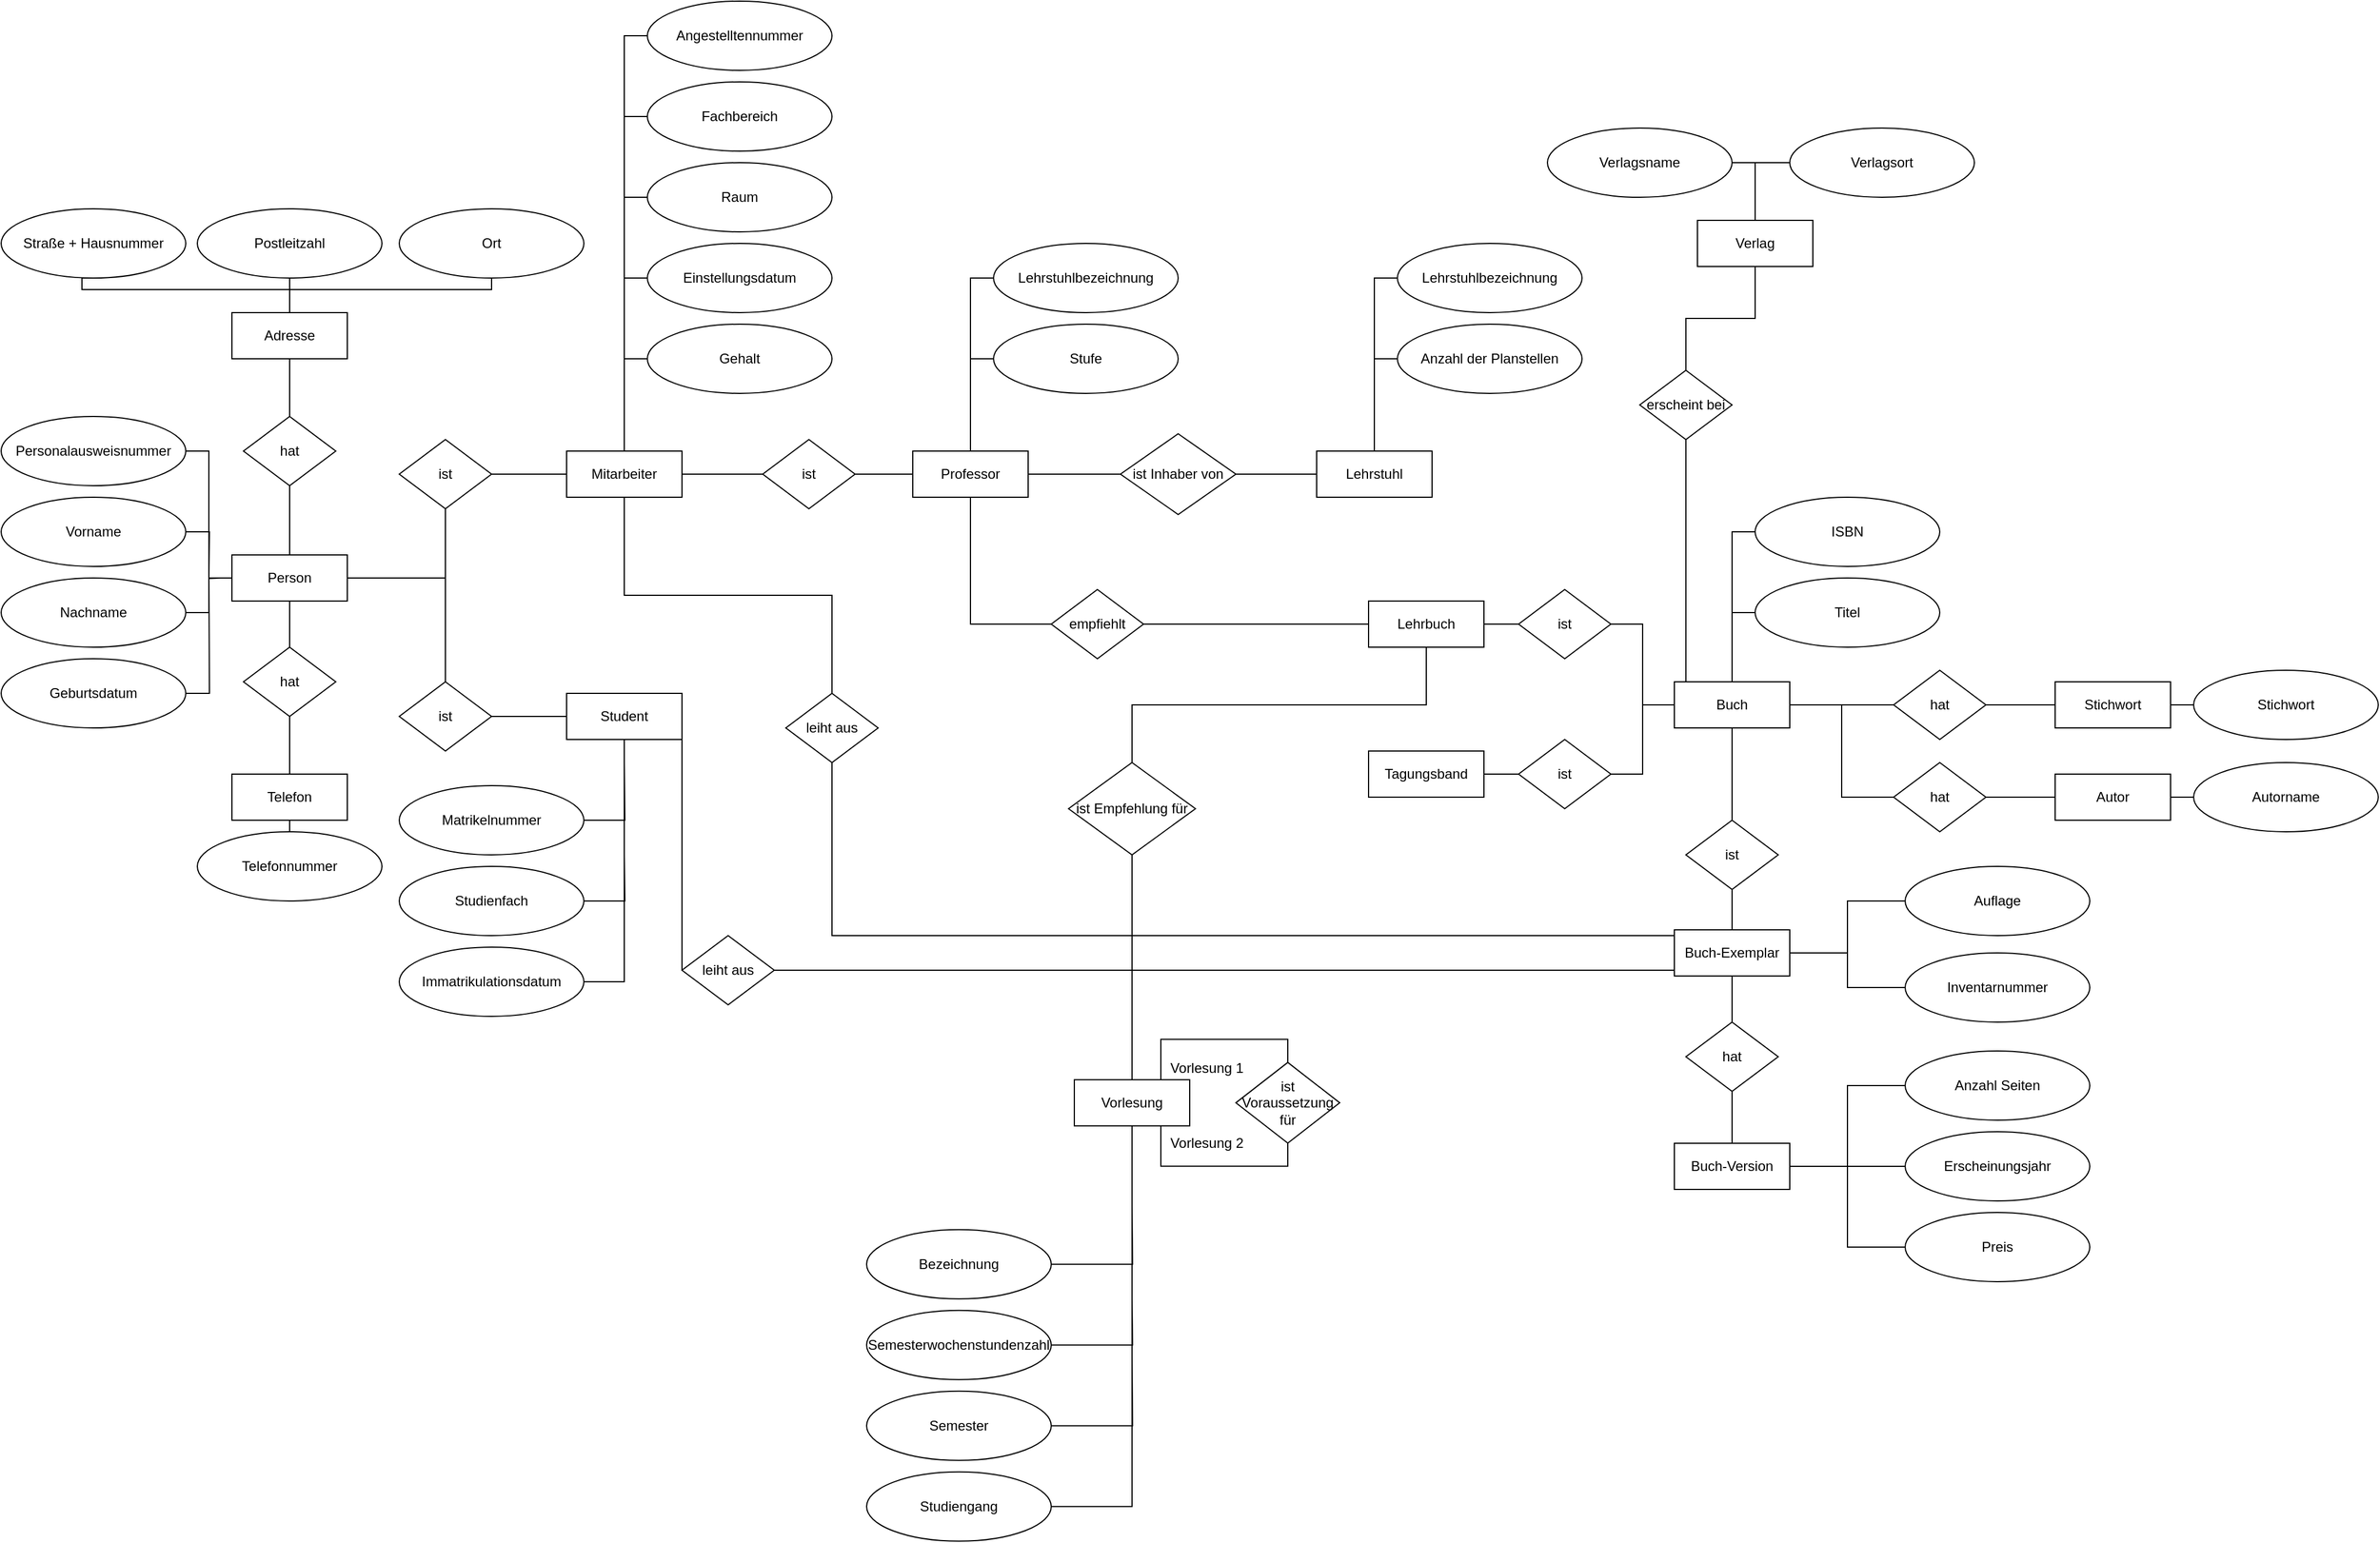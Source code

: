 <mxfile version="21.0.2" type="github">
  <diagram id="R2lEEEUBdFMjLlhIrx00" name="Page-1">
    <mxGraphModel dx="1615" dy="1928" grid="1" gridSize="10" guides="1" tooltips="1" connect="1" arrows="1" fold="1" page="1" pageScale="1" pageWidth="850" pageHeight="1100" math="0" shadow="0" extFonts="Permanent Marker^https://fonts.googleapis.com/css?family=Permanent+Marker">
      <root>
        <mxCell id="0" />
        <mxCell id="1" parent="0" />
        <mxCell id="TxW6Z05cxE0RpUP17R9r-19" style="edgeStyle=orthogonalEdgeStyle;rounded=0;orthogonalLoop=1;jettySize=auto;html=1;entryX=0.5;entryY=1;entryDx=0;entryDy=0;startArrow=none;startFill=0;endArrow=none;endFill=0;" edge="1" parent="1" source="AEL3wiGqTeLXxNAOrP59-1" target="TxW6Z05cxE0RpUP17R9r-16">
          <mxGeometry relative="1" as="geometry" />
        </mxCell>
        <mxCell id="TxW6Z05cxE0RpUP17R9r-22" style="edgeStyle=orthogonalEdgeStyle;rounded=0;orthogonalLoop=1;jettySize=auto;html=1;entryX=0.5;entryY=0;entryDx=0;entryDy=0;endArrow=none;endFill=0;" edge="1" parent="1" source="AEL3wiGqTeLXxNAOrP59-1" target="TxW6Z05cxE0RpUP17R9r-17">
          <mxGeometry relative="1" as="geometry" />
        </mxCell>
        <mxCell id="TxW6Z05cxE0RpUP17R9r-44" style="edgeStyle=orthogonalEdgeStyle;rounded=0;orthogonalLoop=1;jettySize=auto;html=1;exitX=1;exitY=0.5;exitDx=0;exitDy=0;entryX=0.5;entryY=1;entryDx=0;entryDy=0;endArrow=none;endFill=0;" edge="1" parent="1" source="AEL3wiGqTeLXxNAOrP59-1" target="TxW6Z05cxE0RpUP17R9r-43">
          <mxGeometry relative="1" as="geometry" />
        </mxCell>
        <mxCell id="TxW6Z05cxE0RpUP17R9r-47" style="edgeStyle=orthogonalEdgeStyle;rounded=0;orthogonalLoop=1;jettySize=auto;html=1;exitX=1;exitY=0.5;exitDx=0;exitDy=0;endArrow=none;endFill=0;" edge="1" parent="1" source="AEL3wiGqTeLXxNAOrP59-1" target="TxW6Z05cxE0RpUP17R9r-46">
          <mxGeometry relative="1" as="geometry" />
        </mxCell>
        <mxCell id="AEL3wiGqTeLXxNAOrP59-1" value="Person" style="whiteSpace=wrap;html=1;align=center;" parent="1" vertex="1">
          <mxGeometry x="200" y="120" width="100" height="40" as="geometry" />
        </mxCell>
        <mxCell id="TxW6Z05cxE0RpUP17R9r-29" style="edgeStyle=orthogonalEdgeStyle;rounded=0;orthogonalLoop=1;jettySize=auto;html=1;exitX=0.5;exitY=0;exitDx=0;exitDy=0;entryX=0.5;entryY=1;entryDx=0;entryDy=0;endArrow=none;endFill=0;" edge="1" parent="1" source="TxW6Z05cxE0RpUP17R9r-1" target="TxW6Z05cxE0RpUP17R9r-9">
          <mxGeometry relative="1" as="geometry" />
        </mxCell>
        <mxCell id="TxW6Z05cxE0RpUP17R9r-1" value="&lt;div&gt;Adresse&lt;/div&gt;" style="whiteSpace=wrap;html=1;align=center;" vertex="1" parent="1">
          <mxGeometry x="200" y="-90" width="100" height="40" as="geometry" />
        </mxCell>
        <mxCell id="TxW6Z05cxE0RpUP17R9r-28" style="edgeStyle=orthogonalEdgeStyle;rounded=0;orthogonalLoop=1;jettySize=auto;html=1;exitX=0.5;exitY=1;exitDx=0;exitDy=0;entryX=0.5;entryY=0;entryDx=0;entryDy=0;endArrow=none;endFill=0;" edge="1" parent="1" source="TxW6Z05cxE0RpUP17R9r-2" target="TxW6Z05cxE0RpUP17R9r-12">
          <mxGeometry relative="1" as="geometry" />
        </mxCell>
        <mxCell id="TxW6Z05cxE0RpUP17R9r-2" value="Telefon" style="whiteSpace=wrap;html=1;align=center;" vertex="1" parent="1">
          <mxGeometry x="200" y="310" width="100" height="40" as="geometry" />
        </mxCell>
        <mxCell id="TxW6Z05cxE0RpUP17R9r-24" style="edgeStyle=orthogonalEdgeStyle;rounded=0;orthogonalLoop=1;jettySize=auto;html=1;entryX=0;entryY=0.5;entryDx=0;entryDy=0;endArrow=none;endFill=0;" edge="1" parent="1" source="TxW6Z05cxE0RpUP17R9r-3" target="AEL3wiGqTeLXxNAOrP59-1">
          <mxGeometry relative="1" as="geometry" />
        </mxCell>
        <mxCell id="TxW6Z05cxE0RpUP17R9r-3" value="Personalausweisnummer" style="ellipse;whiteSpace=wrap;html=1;align=center;" vertex="1" parent="1">
          <mxGeometry width="160" height="60" as="geometry" />
        </mxCell>
        <mxCell id="TxW6Z05cxE0RpUP17R9r-25" style="edgeStyle=orthogonalEdgeStyle;rounded=0;orthogonalLoop=1;jettySize=auto;html=1;exitX=1;exitY=0.5;exitDx=0;exitDy=0;endArrow=none;endFill=0;" edge="1" parent="1" source="TxW6Z05cxE0RpUP17R9r-5">
          <mxGeometry relative="1" as="geometry">
            <mxPoint x="180" y="140" as="targetPoint" />
          </mxGeometry>
        </mxCell>
        <mxCell id="TxW6Z05cxE0RpUP17R9r-5" value="Vorname" style="ellipse;whiteSpace=wrap;html=1;align=center;" vertex="1" parent="1">
          <mxGeometry y="70" width="160" height="60" as="geometry" />
        </mxCell>
        <mxCell id="TxW6Z05cxE0RpUP17R9r-27" style="edgeStyle=orthogonalEdgeStyle;rounded=0;orthogonalLoop=1;jettySize=auto;html=1;exitX=1;exitY=0.5;exitDx=0;exitDy=0;endArrow=none;endFill=0;" edge="1" parent="1" source="TxW6Z05cxE0RpUP17R9r-6">
          <mxGeometry relative="1" as="geometry">
            <mxPoint x="190" y="140" as="targetPoint" />
          </mxGeometry>
        </mxCell>
        <mxCell id="TxW6Z05cxE0RpUP17R9r-6" value="Nachname" style="ellipse;whiteSpace=wrap;html=1;align=center;" vertex="1" parent="1">
          <mxGeometry y="140" width="160" height="60" as="geometry" />
        </mxCell>
        <mxCell id="TxW6Z05cxE0RpUP17R9r-30" style="edgeStyle=orthogonalEdgeStyle;rounded=0;orthogonalLoop=1;jettySize=auto;html=1;exitX=0.5;exitY=1;exitDx=0;exitDy=0;entryX=0.5;entryY=0;entryDx=0;entryDy=0;endArrow=none;endFill=0;" edge="1" parent="1" source="TxW6Z05cxE0RpUP17R9r-8" target="TxW6Z05cxE0RpUP17R9r-1">
          <mxGeometry relative="1" as="geometry">
            <Array as="points">
              <mxPoint x="70" y="-110" />
              <mxPoint x="250" y="-110" />
            </Array>
          </mxGeometry>
        </mxCell>
        <mxCell id="TxW6Z05cxE0RpUP17R9r-8" value="Straße + Hausnummer" style="ellipse;whiteSpace=wrap;html=1;align=center;" vertex="1" parent="1">
          <mxGeometry y="-180" width="160" height="60" as="geometry" />
        </mxCell>
        <mxCell id="TxW6Z05cxE0RpUP17R9r-9" value="Postleitzahl" style="ellipse;whiteSpace=wrap;html=1;align=center;" vertex="1" parent="1">
          <mxGeometry x="170" y="-180" width="160" height="60" as="geometry" />
        </mxCell>
        <mxCell id="TxW6Z05cxE0RpUP17R9r-31" style="edgeStyle=orthogonalEdgeStyle;rounded=0;orthogonalLoop=1;jettySize=auto;html=1;exitX=0.5;exitY=1;exitDx=0;exitDy=0;endArrow=none;endFill=0;" edge="1" parent="1" source="TxW6Z05cxE0RpUP17R9r-10">
          <mxGeometry relative="1" as="geometry">
            <mxPoint x="250" y="-90" as="targetPoint" />
            <Array as="points">
              <mxPoint x="425" y="-110" />
              <mxPoint x="250" y="-110" />
            </Array>
          </mxGeometry>
        </mxCell>
        <mxCell id="TxW6Z05cxE0RpUP17R9r-10" value="Ort" style="ellipse;whiteSpace=wrap;html=1;align=center;" vertex="1" parent="1">
          <mxGeometry x="345" y="-180" width="160" height="60" as="geometry" />
        </mxCell>
        <mxCell id="TxW6Z05cxE0RpUP17R9r-26" style="edgeStyle=orthogonalEdgeStyle;rounded=0;orthogonalLoop=1;jettySize=auto;html=1;exitX=1;exitY=0.5;exitDx=0;exitDy=0;endArrow=none;endFill=0;" edge="1" parent="1" source="TxW6Z05cxE0RpUP17R9r-11">
          <mxGeometry relative="1" as="geometry">
            <mxPoint x="180" y="130" as="targetPoint" />
          </mxGeometry>
        </mxCell>
        <mxCell id="TxW6Z05cxE0RpUP17R9r-11" value="Geburtsdatum" style="ellipse;whiteSpace=wrap;html=1;align=center;" vertex="1" parent="1">
          <mxGeometry y="210" width="160" height="60" as="geometry" />
        </mxCell>
        <mxCell id="TxW6Z05cxE0RpUP17R9r-12" value="Telefonnummer" style="ellipse;whiteSpace=wrap;html=1;align=center;" vertex="1" parent="1">
          <mxGeometry x="170" y="360" width="160" height="60" as="geometry" />
        </mxCell>
        <mxCell id="TxW6Z05cxE0RpUP17R9r-37" style="edgeStyle=orthogonalEdgeStyle;rounded=0;orthogonalLoop=1;jettySize=auto;html=1;entryX=0;entryY=0.5;entryDx=0;entryDy=0;endArrow=none;endFill=0;" edge="1" parent="1" source="TxW6Z05cxE0RpUP17R9r-13" target="TxW6Z05cxE0RpUP17R9r-32">
          <mxGeometry relative="1" as="geometry" />
        </mxCell>
        <mxCell id="TxW6Z05cxE0RpUP17R9r-50" style="edgeStyle=orthogonalEdgeStyle;rounded=0;orthogonalLoop=1;jettySize=auto;html=1;exitX=1;exitY=0.5;exitDx=0;exitDy=0;entryX=0;entryY=0.5;entryDx=0;entryDy=0;endArrow=none;endFill=0;" edge="1" parent="1" source="TxW6Z05cxE0RpUP17R9r-13" target="TxW6Z05cxE0RpUP17R9r-49">
          <mxGeometry relative="1" as="geometry" />
        </mxCell>
        <mxCell id="TxW6Z05cxE0RpUP17R9r-163" style="edgeStyle=orthogonalEdgeStyle;rounded=0;orthogonalLoop=1;jettySize=auto;html=1;exitX=0.5;exitY=1;exitDx=0;exitDy=0;entryX=0.5;entryY=0;entryDx=0;entryDy=0;endArrow=none;endFill=0;" edge="1" parent="1" source="TxW6Z05cxE0RpUP17R9r-13" target="TxW6Z05cxE0RpUP17R9r-159">
          <mxGeometry relative="1" as="geometry" />
        </mxCell>
        <mxCell id="TxW6Z05cxE0RpUP17R9r-13" value="Mitarbeiter" style="whiteSpace=wrap;html=1;align=center;" vertex="1" parent="1">
          <mxGeometry x="490" y="30" width="100" height="40" as="geometry" />
        </mxCell>
        <mxCell id="TxW6Z05cxE0RpUP17R9r-60" style="edgeStyle=orthogonalEdgeStyle;rounded=0;orthogonalLoop=1;jettySize=auto;html=1;exitX=0.5;exitY=1;exitDx=0;exitDy=0;entryX=1;entryY=0.5;entryDx=0;entryDy=0;endArrow=none;endFill=0;" edge="1" parent="1" source="TxW6Z05cxE0RpUP17R9r-14" target="TxW6Z05cxE0RpUP17R9r-59">
          <mxGeometry relative="1" as="geometry" />
        </mxCell>
        <mxCell id="TxW6Z05cxE0RpUP17R9r-161" style="edgeStyle=orthogonalEdgeStyle;rounded=0;orthogonalLoop=1;jettySize=auto;html=1;exitX=1;exitY=1;exitDx=0;exitDy=0;entryX=0;entryY=0.5;entryDx=0;entryDy=0;endArrow=none;endFill=0;" edge="1" parent="1" source="TxW6Z05cxE0RpUP17R9r-14" target="TxW6Z05cxE0RpUP17R9r-160">
          <mxGeometry relative="1" as="geometry">
            <Array as="points">
              <mxPoint x="590" y="370" />
            </Array>
          </mxGeometry>
        </mxCell>
        <mxCell id="TxW6Z05cxE0RpUP17R9r-14" value="&lt;div&gt;Student&lt;/div&gt;" style="whiteSpace=wrap;html=1;align=center;" vertex="1" parent="1">
          <mxGeometry x="490" y="240" width="100" height="40" as="geometry" />
        </mxCell>
        <mxCell id="TxW6Z05cxE0RpUP17R9r-55" style="edgeStyle=orthogonalEdgeStyle;rounded=0;orthogonalLoop=1;jettySize=auto;html=1;exitX=0.5;exitY=0;exitDx=0;exitDy=0;entryX=0;entryY=0.5;entryDx=0;entryDy=0;endArrow=none;endFill=0;" edge="1" parent="1" source="TxW6Z05cxE0RpUP17R9r-15" target="TxW6Z05cxE0RpUP17R9r-54">
          <mxGeometry relative="1" as="geometry" />
        </mxCell>
        <mxCell id="TxW6Z05cxE0RpUP17R9r-69" style="edgeStyle=orthogonalEdgeStyle;rounded=0;orthogonalLoop=1;jettySize=auto;html=1;exitX=1;exitY=0.5;exitDx=0;exitDy=0;entryX=0;entryY=0.5;entryDx=0;entryDy=0;endArrow=none;endFill=0;" edge="1" parent="1" source="TxW6Z05cxE0RpUP17R9r-15" target="TxW6Z05cxE0RpUP17R9r-68">
          <mxGeometry relative="1" as="geometry" />
        </mxCell>
        <mxCell id="TxW6Z05cxE0RpUP17R9r-169" style="edgeStyle=orthogonalEdgeStyle;rounded=0;orthogonalLoop=1;jettySize=auto;html=1;exitX=0.5;exitY=1;exitDx=0;exitDy=0;entryX=0;entryY=0.5;entryDx=0;entryDy=0;endArrow=none;endFill=0;" edge="1" parent="1" source="TxW6Z05cxE0RpUP17R9r-15" target="TxW6Z05cxE0RpUP17R9r-168">
          <mxGeometry relative="1" as="geometry" />
        </mxCell>
        <mxCell id="TxW6Z05cxE0RpUP17R9r-15" value="Professor" style="whiteSpace=wrap;html=1;align=center;" vertex="1" parent="1">
          <mxGeometry x="790" y="30" width="100" height="40" as="geometry" />
        </mxCell>
        <mxCell id="TxW6Z05cxE0RpUP17R9r-21" style="edgeStyle=orthogonalEdgeStyle;rounded=0;orthogonalLoop=1;jettySize=auto;html=1;entryX=0.5;entryY=1;entryDx=0;entryDy=0;endArrow=none;endFill=0;" edge="1" parent="1" source="TxW6Z05cxE0RpUP17R9r-16" target="TxW6Z05cxE0RpUP17R9r-1">
          <mxGeometry relative="1" as="geometry" />
        </mxCell>
        <mxCell id="TxW6Z05cxE0RpUP17R9r-16" value="hat" style="shape=rhombus;perimeter=rhombusPerimeter;whiteSpace=wrap;html=1;align=center;" vertex="1" parent="1">
          <mxGeometry x="210" width="80" height="60" as="geometry" />
        </mxCell>
        <mxCell id="TxW6Z05cxE0RpUP17R9r-23" style="edgeStyle=orthogonalEdgeStyle;rounded=0;orthogonalLoop=1;jettySize=auto;html=1;entryX=0.5;entryY=0;entryDx=0;entryDy=0;endArrow=none;endFill=0;" edge="1" parent="1" source="TxW6Z05cxE0RpUP17R9r-17" target="TxW6Z05cxE0RpUP17R9r-2">
          <mxGeometry relative="1" as="geometry" />
        </mxCell>
        <mxCell id="TxW6Z05cxE0RpUP17R9r-17" value="hat" style="shape=rhombus;perimeter=rhombusPerimeter;whiteSpace=wrap;html=1;align=center;" vertex="1" parent="1">
          <mxGeometry x="210" y="200" width="80" height="60" as="geometry" />
        </mxCell>
        <mxCell id="TxW6Z05cxE0RpUP17R9r-32" value="Angestelltennummer" style="ellipse;whiteSpace=wrap;html=1;align=center;" vertex="1" parent="1">
          <mxGeometry x="560" y="-360" width="160" height="60" as="geometry" />
        </mxCell>
        <mxCell id="TxW6Z05cxE0RpUP17R9r-39" style="edgeStyle=orthogonalEdgeStyle;rounded=0;orthogonalLoop=1;jettySize=auto;html=1;exitX=0;exitY=0.5;exitDx=0;exitDy=0;endArrow=none;endFill=0;" edge="1" parent="1" source="TxW6Z05cxE0RpUP17R9r-33">
          <mxGeometry relative="1" as="geometry">
            <mxPoint x="540" y="-230" as="targetPoint" />
          </mxGeometry>
        </mxCell>
        <mxCell id="TxW6Z05cxE0RpUP17R9r-33" value="Fachbereich" style="ellipse;whiteSpace=wrap;html=1;align=center;" vertex="1" parent="1">
          <mxGeometry x="560" y="-290" width="160" height="60" as="geometry" />
        </mxCell>
        <mxCell id="TxW6Z05cxE0RpUP17R9r-40" style="edgeStyle=orthogonalEdgeStyle;rounded=0;orthogonalLoop=1;jettySize=auto;html=1;exitX=0;exitY=0.5;exitDx=0;exitDy=0;endArrow=none;endFill=0;" edge="1" parent="1" source="TxW6Z05cxE0RpUP17R9r-34">
          <mxGeometry relative="1" as="geometry">
            <mxPoint x="540" y="-170" as="targetPoint" />
          </mxGeometry>
        </mxCell>
        <mxCell id="TxW6Z05cxE0RpUP17R9r-34" value="Raum" style="ellipse;whiteSpace=wrap;html=1;align=center;" vertex="1" parent="1">
          <mxGeometry x="560" y="-220" width="160" height="60" as="geometry" />
        </mxCell>
        <mxCell id="TxW6Z05cxE0RpUP17R9r-41" style="edgeStyle=orthogonalEdgeStyle;rounded=0;orthogonalLoop=1;jettySize=auto;html=1;exitX=0;exitY=0.5;exitDx=0;exitDy=0;endArrow=none;endFill=0;" edge="1" parent="1" source="TxW6Z05cxE0RpUP17R9r-35">
          <mxGeometry relative="1" as="geometry">
            <mxPoint x="540" y="-100" as="targetPoint" />
          </mxGeometry>
        </mxCell>
        <mxCell id="TxW6Z05cxE0RpUP17R9r-35" value="Einstellungsdatum" style="ellipse;whiteSpace=wrap;html=1;align=center;" vertex="1" parent="1">
          <mxGeometry x="560" y="-150" width="160" height="60" as="geometry" />
        </mxCell>
        <mxCell id="TxW6Z05cxE0RpUP17R9r-42" style="edgeStyle=orthogonalEdgeStyle;rounded=0;orthogonalLoop=1;jettySize=auto;html=1;exitX=0;exitY=0.5;exitDx=0;exitDy=0;endArrow=none;endFill=0;" edge="1" parent="1" source="TxW6Z05cxE0RpUP17R9r-36">
          <mxGeometry relative="1" as="geometry">
            <mxPoint x="540" y="-30" as="targetPoint" />
          </mxGeometry>
        </mxCell>
        <mxCell id="TxW6Z05cxE0RpUP17R9r-36" value="Gehalt" style="ellipse;whiteSpace=wrap;html=1;align=center;" vertex="1" parent="1">
          <mxGeometry x="560" y="-80" width="160" height="60" as="geometry" />
        </mxCell>
        <mxCell id="TxW6Z05cxE0RpUP17R9r-45" style="edgeStyle=orthogonalEdgeStyle;rounded=0;orthogonalLoop=1;jettySize=auto;html=1;exitX=1;exitY=0.5;exitDx=0;exitDy=0;entryX=0;entryY=0.5;entryDx=0;entryDy=0;endArrow=none;endFill=0;" edge="1" parent="1" source="TxW6Z05cxE0RpUP17R9r-43" target="TxW6Z05cxE0RpUP17R9r-13">
          <mxGeometry relative="1" as="geometry" />
        </mxCell>
        <mxCell id="TxW6Z05cxE0RpUP17R9r-43" value="ist" style="shape=rhombus;perimeter=rhombusPerimeter;whiteSpace=wrap;html=1;align=center;" vertex="1" parent="1">
          <mxGeometry x="345" y="20" width="80" height="60" as="geometry" />
        </mxCell>
        <mxCell id="TxW6Z05cxE0RpUP17R9r-48" style="edgeStyle=orthogonalEdgeStyle;rounded=0;orthogonalLoop=1;jettySize=auto;html=1;exitX=1;exitY=0.5;exitDx=0;exitDy=0;entryX=0;entryY=0.5;entryDx=0;entryDy=0;endArrow=none;endFill=0;" edge="1" parent="1" source="TxW6Z05cxE0RpUP17R9r-46" target="TxW6Z05cxE0RpUP17R9r-14">
          <mxGeometry relative="1" as="geometry" />
        </mxCell>
        <mxCell id="TxW6Z05cxE0RpUP17R9r-46" value="ist" style="shape=rhombus;perimeter=rhombusPerimeter;whiteSpace=wrap;html=1;align=center;" vertex="1" parent="1">
          <mxGeometry x="345" y="230" width="80" height="60" as="geometry" />
        </mxCell>
        <mxCell id="TxW6Z05cxE0RpUP17R9r-51" style="edgeStyle=orthogonalEdgeStyle;rounded=0;orthogonalLoop=1;jettySize=auto;html=1;exitX=1;exitY=0.5;exitDx=0;exitDy=0;entryX=0;entryY=0.5;entryDx=0;entryDy=0;endArrow=none;endFill=0;" edge="1" parent="1" source="TxW6Z05cxE0RpUP17R9r-49" target="TxW6Z05cxE0RpUP17R9r-15">
          <mxGeometry relative="1" as="geometry" />
        </mxCell>
        <mxCell id="TxW6Z05cxE0RpUP17R9r-49" value="ist" style="shape=rhombus;perimeter=rhombusPerimeter;whiteSpace=wrap;html=1;align=center;" vertex="1" parent="1">
          <mxGeometry x="660" y="20" width="80" height="60" as="geometry" />
        </mxCell>
        <mxCell id="TxW6Z05cxE0RpUP17R9r-56" style="edgeStyle=orthogonalEdgeStyle;rounded=0;orthogonalLoop=1;jettySize=auto;html=1;exitX=0;exitY=0.5;exitDx=0;exitDy=0;endArrow=none;endFill=0;" edge="1" parent="1" source="TxW6Z05cxE0RpUP17R9r-52">
          <mxGeometry relative="1" as="geometry">
            <mxPoint x="840" y="-10" as="targetPoint" />
          </mxGeometry>
        </mxCell>
        <mxCell id="TxW6Z05cxE0RpUP17R9r-52" value="Stufe" style="ellipse;whiteSpace=wrap;html=1;align=center;" vertex="1" parent="1">
          <mxGeometry x="860" y="-80" width="160" height="60" as="geometry" />
        </mxCell>
        <mxCell id="TxW6Z05cxE0RpUP17R9r-54" value="Lehrstuhlbezeichnung" style="ellipse;whiteSpace=wrap;html=1;align=center;" vertex="1" parent="1">
          <mxGeometry x="860" y="-150" width="160" height="60" as="geometry" />
        </mxCell>
        <mxCell id="TxW6Z05cxE0RpUP17R9r-61" style="edgeStyle=orthogonalEdgeStyle;rounded=0;orthogonalLoop=1;jettySize=auto;html=1;exitX=1;exitY=0.5;exitDx=0;exitDy=0;endArrow=none;endFill=0;" edge="1" parent="1" source="TxW6Z05cxE0RpUP17R9r-57">
          <mxGeometry relative="1" as="geometry">
            <mxPoint x="540" y="380" as="targetPoint" />
          </mxGeometry>
        </mxCell>
        <mxCell id="TxW6Z05cxE0RpUP17R9r-57" value="Studienfach" style="ellipse;whiteSpace=wrap;html=1;align=center;" vertex="1" parent="1">
          <mxGeometry x="345" y="390" width="160" height="60" as="geometry" />
        </mxCell>
        <mxCell id="TxW6Z05cxE0RpUP17R9r-62" style="edgeStyle=orthogonalEdgeStyle;rounded=0;orthogonalLoop=1;jettySize=auto;html=1;exitX=1;exitY=0.5;exitDx=0;exitDy=0;endArrow=none;endFill=0;" edge="1" parent="1" source="TxW6Z05cxE0RpUP17R9r-58">
          <mxGeometry relative="1" as="geometry">
            <mxPoint x="540" y="300" as="targetPoint" />
          </mxGeometry>
        </mxCell>
        <mxCell id="TxW6Z05cxE0RpUP17R9r-58" value="Matrikelnummer" style="ellipse;whiteSpace=wrap;html=1;align=center;" vertex="1" parent="1">
          <mxGeometry x="345" y="320" width="160" height="60" as="geometry" />
        </mxCell>
        <mxCell id="TxW6Z05cxE0RpUP17R9r-59" value="&lt;div&gt;Immatrikulationsdatum&lt;/div&gt;" style="ellipse;whiteSpace=wrap;html=1;align=center;" vertex="1" parent="1">
          <mxGeometry x="345" y="460" width="160" height="60" as="geometry" />
        </mxCell>
        <mxCell id="TxW6Z05cxE0RpUP17R9r-63" value="&lt;div&gt;Lehrstuhl&lt;/div&gt;" style="whiteSpace=wrap;html=1;align=center;" vertex="1" parent="1">
          <mxGeometry x="1140" y="30" width="100" height="40" as="geometry" />
        </mxCell>
        <mxCell id="TxW6Z05cxE0RpUP17R9r-67" style="edgeStyle=orthogonalEdgeStyle;rounded=0;orthogonalLoop=1;jettySize=auto;html=1;exitX=0;exitY=0.5;exitDx=0;exitDy=0;endArrow=none;endFill=0;" edge="1" parent="1" source="TxW6Z05cxE0RpUP17R9r-64">
          <mxGeometry relative="1" as="geometry">
            <mxPoint x="1190" y="-20" as="targetPoint" />
          </mxGeometry>
        </mxCell>
        <mxCell id="TxW6Z05cxE0RpUP17R9r-64" value="Anzahl der Planstellen" style="ellipse;whiteSpace=wrap;html=1;align=center;" vertex="1" parent="1">
          <mxGeometry x="1210" y="-80" width="160" height="60" as="geometry" />
        </mxCell>
        <mxCell id="TxW6Z05cxE0RpUP17R9r-66" style="edgeStyle=orthogonalEdgeStyle;rounded=0;orthogonalLoop=1;jettySize=auto;html=1;exitX=0;exitY=0.5;exitDx=0;exitDy=0;entryX=0.5;entryY=0;entryDx=0;entryDy=0;endArrow=none;endFill=0;" edge="1" parent="1" source="TxW6Z05cxE0RpUP17R9r-65" target="TxW6Z05cxE0RpUP17R9r-63">
          <mxGeometry relative="1" as="geometry" />
        </mxCell>
        <mxCell id="TxW6Z05cxE0RpUP17R9r-65" value="Lehrstuhlbezeichnung" style="ellipse;whiteSpace=wrap;html=1;align=center;" vertex="1" parent="1">
          <mxGeometry x="1210" y="-150" width="160" height="60" as="geometry" />
        </mxCell>
        <mxCell id="TxW6Z05cxE0RpUP17R9r-70" style="edgeStyle=orthogonalEdgeStyle;rounded=0;orthogonalLoop=1;jettySize=auto;html=1;exitX=1;exitY=0.5;exitDx=0;exitDy=0;entryX=0;entryY=0.5;entryDx=0;entryDy=0;endArrow=none;endFill=0;" edge="1" parent="1" source="TxW6Z05cxE0RpUP17R9r-68" target="TxW6Z05cxE0RpUP17R9r-63">
          <mxGeometry relative="1" as="geometry" />
        </mxCell>
        <mxCell id="TxW6Z05cxE0RpUP17R9r-68" value="ist Inhaber von" style="shape=rhombus;perimeter=rhombusPerimeter;whiteSpace=wrap;html=1;align=center;" vertex="1" parent="1">
          <mxGeometry x="970" y="15" width="100" height="70" as="geometry" />
        </mxCell>
        <mxCell id="TxW6Z05cxE0RpUP17R9r-77" style="edgeStyle=orthogonalEdgeStyle;rounded=0;orthogonalLoop=1;jettySize=auto;html=1;exitX=0.5;exitY=1;exitDx=0;exitDy=0;entryX=1;entryY=0.5;entryDx=0;entryDy=0;endArrow=none;endFill=0;" edge="1" parent="1" source="TxW6Z05cxE0RpUP17R9r-71" target="TxW6Z05cxE0RpUP17R9r-76">
          <mxGeometry relative="1" as="geometry" />
        </mxCell>
        <mxCell id="TxW6Z05cxE0RpUP17R9r-81" style="edgeStyle=orthogonalEdgeStyle;rounded=0;orthogonalLoop=1;jettySize=auto;html=1;exitX=0.75;exitY=0;exitDx=0;exitDy=0;entryX=0.5;entryY=0;entryDx=0;entryDy=0;endArrow=none;endFill=0;" edge="1" parent="1" source="TxW6Z05cxE0RpUP17R9r-71" target="TxW6Z05cxE0RpUP17R9r-72">
          <mxGeometry relative="1" as="geometry" />
        </mxCell>
        <mxCell id="TxW6Z05cxE0RpUP17R9r-71" value="Vorlesung" style="whiteSpace=wrap;html=1;align=center;" vertex="1" parent="1">
          <mxGeometry x="930" y="574.92" width="100" height="40" as="geometry" />
        </mxCell>
        <mxCell id="TxW6Z05cxE0RpUP17R9r-82" style="edgeStyle=orthogonalEdgeStyle;rounded=0;orthogonalLoop=1;jettySize=auto;html=1;exitX=0.5;exitY=1;exitDx=0;exitDy=0;entryX=0.75;entryY=1;entryDx=0;entryDy=0;endArrow=none;endFill=0;" edge="1" parent="1" source="TxW6Z05cxE0RpUP17R9r-72" target="TxW6Z05cxE0RpUP17R9r-71">
          <mxGeometry relative="1" as="geometry" />
        </mxCell>
        <mxCell id="TxW6Z05cxE0RpUP17R9r-72" value="ist Voraussetzung für" style="shape=rhombus;perimeter=rhombusPerimeter;whiteSpace=wrap;html=1;align=center;" vertex="1" parent="1">
          <mxGeometry x="1070" y="559.92" width="90" height="70" as="geometry" />
        </mxCell>
        <mxCell id="TxW6Z05cxE0RpUP17R9r-80" style="edgeStyle=orthogonalEdgeStyle;rounded=0;orthogonalLoop=1;jettySize=auto;html=1;exitX=1;exitY=0.5;exitDx=0;exitDy=0;endArrow=none;endFill=0;" edge="1" parent="1" source="TxW6Z05cxE0RpUP17R9r-73">
          <mxGeometry relative="1" as="geometry">
            <mxPoint x="980" y="684.92" as="targetPoint" />
          </mxGeometry>
        </mxCell>
        <mxCell id="TxW6Z05cxE0RpUP17R9r-73" value="Bezeichnung" style="ellipse;whiteSpace=wrap;html=1;align=center;" vertex="1" parent="1">
          <mxGeometry x="750" y="704.92" width="160" height="60" as="geometry" />
        </mxCell>
        <mxCell id="TxW6Z05cxE0RpUP17R9r-79" style="edgeStyle=orthogonalEdgeStyle;rounded=0;orthogonalLoop=1;jettySize=auto;html=1;exitX=1;exitY=0.5;exitDx=0;exitDy=0;endArrow=none;endFill=0;" edge="1" parent="1" source="TxW6Z05cxE0RpUP17R9r-74">
          <mxGeometry relative="1" as="geometry">
            <mxPoint x="980" y="764.92" as="targetPoint" />
          </mxGeometry>
        </mxCell>
        <mxCell id="TxW6Z05cxE0RpUP17R9r-74" value="Semesterwochenstundenzahl" style="ellipse;whiteSpace=wrap;html=1;align=center;" vertex="1" parent="1">
          <mxGeometry x="750" y="774.92" width="160" height="60" as="geometry" />
        </mxCell>
        <mxCell id="TxW6Z05cxE0RpUP17R9r-78" style="edgeStyle=orthogonalEdgeStyle;rounded=0;orthogonalLoop=1;jettySize=auto;html=1;exitX=1;exitY=0.5;exitDx=0;exitDy=0;endArrow=none;endFill=0;" edge="1" parent="1" source="TxW6Z05cxE0RpUP17R9r-75">
          <mxGeometry relative="1" as="geometry">
            <mxPoint x="980" y="814.92" as="targetPoint" />
          </mxGeometry>
        </mxCell>
        <mxCell id="TxW6Z05cxE0RpUP17R9r-75" value="Semester" style="ellipse;whiteSpace=wrap;html=1;align=center;" vertex="1" parent="1">
          <mxGeometry x="750" y="844.92" width="160" height="60" as="geometry" />
        </mxCell>
        <mxCell id="TxW6Z05cxE0RpUP17R9r-76" value="Studiengang" style="ellipse;whiteSpace=wrap;html=1;align=center;" vertex="1" parent="1">
          <mxGeometry x="750" y="914.92" width="160" height="60" as="geometry" />
        </mxCell>
        <mxCell id="TxW6Z05cxE0RpUP17R9r-83" value="Vorlesung 1" style="text;html=1;strokeColor=none;fillColor=none;align=center;verticalAlign=middle;whiteSpace=wrap;rounded=0;" vertex="1" parent="1">
          <mxGeometry x="1010" y="550" width="70" height="30" as="geometry" />
        </mxCell>
        <mxCell id="TxW6Z05cxE0RpUP17R9r-84" value="Vorlesung 2" style="text;html=1;strokeColor=none;fillColor=none;align=center;verticalAlign=middle;whiteSpace=wrap;rounded=0;" vertex="1" parent="1">
          <mxGeometry x="1010" y="614.92" width="70" height="30" as="geometry" />
        </mxCell>
        <mxCell id="TxW6Z05cxE0RpUP17R9r-119" style="edgeStyle=orthogonalEdgeStyle;rounded=0;orthogonalLoop=1;jettySize=auto;html=1;exitX=0.5;exitY=1;exitDx=0;exitDy=0;entryX=0.5;entryY=0;entryDx=0;entryDy=0;endArrow=none;endFill=0;" edge="1" parent="1" source="TxW6Z05cxE0RpUP17R9r-85" target="TxW6Z05cxE0RpUP17R9r-118">
          <mxGeometry relative="1" as="geometry" />
        </mxCell>
        <mxCell id="TxW6Z05cxE0RpUP17R9r-128" style="edgeStyle=orthogonalEdgeStyle;rounded=0;orthogonalLoop=1;jettySize=auto;html=1;exitX=1;exitY=0.5;exitDx=0;exitDy=0;entryX=0;entryY=0.5;entryDx=0;entryDy=0;endArrow=none;endFill=0;" edge="1" parent="1" source="TxW6Z05cxE0RpUP17R9r-85" target="TxW6Z05cxE0RpUP17R9r-107">
          <mxGeometry relative="1" as="geometry" />
        </mxCell>
        <mxCell id="TxW6Z05cxE0RpUP17R9r-129" style="edgeStyle=orthogonalEdgeStyle;rounded=0;orthogonalLoop=1;jettySize=auto;html=1;exitX=1;exitY=0.5;exitDx=0;exitDy=0;entryX=0;entryY=0.5;entryDx=0;entryDy=0;endArrow=none;endFill=0;" edge="1" parent="1" source="TxW6Z05cxE0RpUP17R9r-85" target="TxW6Z05cxE0RpUP17R9r-108">
          <mxGeometry relative="1" as="geometry" />
        </mxCell>
        <mxCell id="TxW6Z05cxE0RpUP17R9r-145" style="edgeStyle=orthogonalEdgeStyle;rounded=0;orthogonalLoop=1;jettySize=auto;html=1;exitX=0;exitY=0.5;exitDx=0;exitDy=0;entryX=1;entryY=0.5;entryDx=0;entryDy=0;endArrow=none;endFill=0;" edge="1" parent="1" source="TxW6Z05cxE0RpUP17R9r-85" target="TxW6Z05cxE0RpUP17R9r-143">
          <mxGeometry relative="1" as="geometry" />
        </mxCell>
        <mxCell id="TxW6Z05cxE0RpUP17R9r-146" style="edgeStyle=orthogonalEdgeStyle;rounded=0;orthogonalLoop=1;jettySize=auto;html=1;exitX=0;exitY=0.5;exitDx=0;exitDy=0;entryX=1;entryY=0.5;entryDx=0;entryDy=0;endArrow=none;endFill=0;" edge="1" parent="1" source="TxW6Z05cxE0RpUP17R9r-85" target="TxW6Z05cxE0RpUP17R9r-144">
          <mxGeometry relative="1" as="geometry" />
        </mxCell>
        <mxCell id="TxW6Z05cxE0RpUP17R9r-157" style="edgeStyle=orthogonalEdgeStyle;rounded=0;orthogonalLoop=1;jettySize=auto;html=1;exitX=0.25;exitY=0;exitDx=0;exitDy=0;entryX=0.5;entryY=1;entryDx=0;entryDy=0;endArrow=none;endFill=0;" edge="1" parent="1" source="TxW6Z05cxE0RpUP17R9r-85" target="TxW6Z05cxE0RpUP17R9r-156">
          <mxGeometry relative="1" as="geometry">
            <Array as="points">
              <mxPoint x="1460" y="230" />
            </Array>
          </mxGeometry>
        </mxCell>
        <mxCell id="TxW6Z05cxE0RpUP17R9r-85" value="Buch" style="whiteSpace=wrap;html=1;align=center;" vertex="1" parent="1">
          <mxGeometry x="1450" y="230" width="100" height="40" as="geometry" />
        </mxCell>
        <mxCell id="TxW6Z05cxE0RpUP17R9r-139" style="edgeStyle=orthogonalEdgeStyle;rounded=0;orthogonalLoop=1;jettySize=auto;html=1;exitX=0;exitY=0.5;exitDx=0;exitDy=0;entryX=0.5;entryY=0;entryDx=0;entryDy=0;endArrow=none;endFill=0;" edge="1" parent="1" source="TxW6Z05cxE0RpUP17R9r-87" target="TxW6Z05cxE0RpUP17R9r-85">
          <mxGeometry relative="1" as="geometry" />
        </mxCell>
        <mxCell id="TxW6Z05cxE0RpUP17R9r-87" value="ISBN" style="ellipse;whiteSpace=wrap;html=1;align=center;" vertex="1" parent="1">
          <mxGeometry x="1520" y="70" width="160" height="60" as="geometry" />
        </mxCell>
        <mxCell id="TxW6Z05cxE0RpUP17R9r-140" style="edgeStyle=orthogonalEdgeStyle;rounded=0;orthogonalLoop=1;jettySize=auto;html=1;exitX=0;exitY=0.5;exitDx=0;exitDy=0;entryX=0.5;entryY=0;entryDx=0;entryDy=0;endArrow=none;endFill=0;" edge="1" parent="1" source="TxW6Z05cxE0RpUP17R9r-88" target="TxW6Z05cxE0RpUP17R9r-85">
          <mxGeometry relative="1" as="geometry" />
        </mxCell>
        <mxCell id="TxW6Z05cxE0RpUP17R9r-88" value="Titel" style="ellipse;whiteSpace=wrap;html=1;align=center;" vertex="1" parent="1">
          <mxGeometry x="1520" y="140" width="160" height="60" as="geometry" />
        </mxCell>
        <mxCell id="TxW6Z05cxE0RpUP17R9r-89" value="Erscheinungsjahr" style="ellipse;whiteSpace=wrap;html=1;align=center;" vertex="1" parent="1">
          <mxGeometry x="1650" y="620" width="160" height="60" as="geometry" />
        </mxCell>
        <mxCell id="TxW6Z05cxE0RpUP17R9r-91" value="Anzahl Seiten" style="ellipse;whiteSpace=wrap;html=1;align=center;" vertex="1" parent="1">
          <mxGeometry x="1650" y="550" width="160" height="60" as="geometry" />
        </mxCell>
        <mxCell id="TxW6Z05cxE0RpUP17R9r-121" style="edgeStyle=orthogonalEdgeStyle;rounded=0;orthogonalLoop=1;jettySize=auto;html=1;exitX=1;exitY=0.5;exitDx=0;exitDy=0;entryX=0;entryY=0.5;entryDx=0;entryDy=0;endArrow=none;endFill=0;" edge="1" parent="1" source="TxW6Z05cxE0RpUP17R9r-100" target="TxW6Z05cxE0RpUP17R9r-116">
          <mxGeometry relative="1" as="geometry" />
        </mxCell>
        <mxCell id="TxW6Z05cxE0RpUP17R9r-123" style="edgeStyle=orthogonalEdgeStyle;rounded=0;orthogonalLoop=1;jettySize=auto;html=1;exitX=0.5;exitY=1;exitDx=0;exitDy=0;entryX=0.5;entryY=0;entryDx=0;entryDy=0;endArrow=none;endFill=0;" edge="1" parent="1" source="TxW6Z05cxE0RpUP17R9r-100" target="TxW6Z05cxE0RpUP17R9r-122">
          <mxGeometry relative="1" as="geometry" />
        </mxCell>
        <mxCell id="TxW6Z05cxE0RpUP17R9r-100" value="Buch-Exemplar" style="whiteSpace=wrap;html=1;align=center;" vertex="1" parent="1">
          <mxGeometry x="1450" y="445" width="100" height="40" as="geometry" />
        </mxCell>
        <mxCell id="TxW6Z05cxE0RpUP17R9r-124" style="edgeStyle=orthogonalEdgeStyle;rounded=0;orthogonalLoop=1;jettySize=auto;html=1;exitX=0.5;exitY=0;exitDx=0;exitDy=0;entryX=0.5;entryY=1;entryDx=0;entryDy=0;endArrow=none;endFill=0;" edge="1" parent="1" source="TxW6Z05cxE0RpUP17R9r-101" target="TxW6Z05cxE0RpUP17R9r-122">
          <mxGeometry relative="1" as="geometry" />
        </mxCell>
        <mxCell id="TxW6Z05cxE0RpUP17R9r-132" style="edgeStyle=orthogonalEdgeStyle;rounded=0;orthogonalLoop=1;jettySize=auto;html=1;exitX=1;exitY=0.5;exitDx=0;exitDy=0;entryX=0;entryY=0.5;entryDx=0;entryDy=0;endArrow=none;endFill=0;" edge="1" parent="1" source="TxW6Z05cxE0RpUP17R9r-101" target="TxW6Z05cxE0RpUP17R9r-91">
          <mxGeometry relative="1" as="geometry" />
        </mxCell>
        <mxCell id="TxW6Z05cxE0RpUP17R9r-134" style="edgeStyle=orthogonalEdgeStyle;rounded=0;orthogonalLoop=1;jettySize=auto;html=1;exitX=1;exitY=0.5;exitDx=0;exitDy=0;entryX=0;entryY=0.5;entryDx=0;entryDy=0;endArrow=none;endFill=0;" edge="1" parent="1" source="TxW6Z05cxE0RpUP17R9r-101" target="TxW6Z05cxE0RpUP17R9r-89">
          <mxGeometry relative="1" as="geometry" />
        </mxCell>
        <mxCell id="TxW6Z05cxE0RpUP17R9r-135" style="edgeStyle=orthogonalEdgeStyle;rounded=0;orthogonalLoop=1;jettySize=auto;html=1;exitX=1;exitY=0.5;exitDx=0;exitDy=0;entryX=0;entryY=0.5;entryDx=0;entryDy=0;endArrow=none;endFill=0;" edge="1" parent="1" source="TxW6Z05cxE0RpUP17R9r-101" target="TxW6Z05cxE0RpUP17R9r-131">
          <mxGeometry relative="1" as="geometry" />
        </mxCell>
        <mxCell id="TxW6Z05cxE0RpUP17R9r-101" value="Buch-Version" style="whiteSpace=wrap;html=1;align=center;" vertex="1" parent="1">
          <mxGeometry x="1450" y="630" width="100" height="40" as="geometry" />
        </mxCell>
        <mxCell id="TxW6Z05cxE0RpUP17R9r-114" style="edgeStyle=orthogonalEdgeStyle;rounded=0;orthogonalLoop=1;jettySize=auto;html=1;exitX=1;exitY=0.5;exitDx=0;exitDy=0;entryX=0;entryY=0.5;entryDx=0;entryDy=0;endArrow=none;endFill=0;" edge="1" parent="1" source="TxW6Z05cxE0RpUP17R9r-102" target="TxW6Z05cxE0RpUP17R9r-105">
          <mxGeometry relative="1" as="geometry" />
        </mxCell>
        <mxCell id="TxW6Z05cxE0RpUP17R9r-102" value="Stichwort" style="whiteSpace=wrap;html=1;align=center;" vertex="1" parent="1">
          <mxGeometry x="1780" y="230" width="100" height="40" as="geometry" />
        </mxCell>
        <mxCell id="TxW6Z05cxE0RpUP17R9r-115" style="edgeStyle=orthogonalEdgeStyle;rounded=0;orthogonalLoop=1;jettySize=auto;html=1;exitX=1;exitY=0.5;exitDx=0;exitDy=0;entryX=0;entryY=0.5;entryDx=0;entryDy=0;endArrow=none;endFill=0;" edge="1" parent="1" source="TxW6Z05cxE0RpUP17R9r-103" target="TxW6Z05cxE0RpUP17R9r-106">
          <mxGeometry relative="1" as="geometry" />
        </mxCell>
        <mxCell id="TxW6Z05cxE0RpUP17R9r-103" value="Autor" style="whiteSpace=wrap;html=1;align=center;" vertex="1" parent="1">
          <mxGeometry x="1780" y="310" width="100" height="40" as="geometry" />
        </mxCell>
        <mxCell id="TxW6Z05cxE0RpUP17R9r-105" value="Stichwort" style="ellipse;whiteSpace=wrap;html=1;align=center;" vertex="1" parent="1">
          <mxGeometry x="1900" y="220" width="160" height="60" as="geometry" />
        </mxCell>
        <mxCell id="TxW6Z05cxE0RpUP17R9r-106" value="Autorname" style="ellipse;whiteSpace=wrap;html=1;align=center;" vertex="1" parent="1">
          <mxGeometry x="1900" y="300" width="160" height="60" as="geometry" />
        </mxCell>
        <mxCell id="TxW6Z05cxE0RpUP17R9r-111" style="edgeStyle=orthogonalEdgeStyle;rounded=0;orthogonalLoop=1;jettySize=auto;html=1;exitX=1;exitY=0.5;exitDx=0;exitDy=0;entryX=0;entryY=0.5;entryDx=0;entryDy=0;endArrow=none;endFill=0;" edge="1" parent="1" source="TxW6Z05cxE0RpUP17R9r-107" target="TxW6Z05cxE0RpUP17R9r-102">
          <mxGeometry relative="1" as="geometry" />
        </mxCell>
        <mxCell id="TxW6Z05cxE0RpUP17R9r-107" value="hat" style="shape=rhombus;perimeter=rhombusPerimeter;whiteSpace=wrap;html=1;align=center;" vertex="1" parent="1">
          <mxGeometry x="1640" y="220" width="80" height="60" as="geometry" />
        </mxCell>
        <mxCell id="TxW6Z05cxE0RpUP17R9r-113" style="edgeStyle=orthogonalEdgeStyle;rounded=0;orthogonalLoop=1;jettySize=auto;html=1;exitX=1;exitY=0.5;exitDx=0;exitDy=0;entryX=0;entryY=0.5;entryDx=0;entryDy=0;endArrow=none;endFill=0;" edge="1" parent="1" source="TxW6Z05cxE0RpUP17R9r-108" target="TxW6Z05cxE0RpUP17R9r-103">
          <mxGeometry relative="1" as="geometry" />
        </mxCell>
        <mxCell id="TxW6Z05cxE0RpUP17R9r-108" value="hat" style="shape=rhombus;perimeter=rhombusPerimeter;whiteSpace=wrap;html=1;align=center;" vertex="1" parent="1">
          <mxGeometry x="1640" y="300" width="80" height="60" as="geometry" />
        </mxCell>
        <mxCell id="TxW6Z05cxE0RpUP17R9r-116" value="Inventarnummer" style="ellipse;whiteSpace=wrap;html=1;align=center;" vertex="1" parent="1">
          <mxGeometry x="1650" y="465" width="160" height="60" as="geometry" />
        </mxCell>
        <mxCell id="TxW6Z05cxE0RpUP17R9r-120" style="edgeStyle=orthogonalEdgeStyle;rounded=0;orthogonalLoop=1;jettySize=auto;html=1;exitX=0.5;exitY=1;exitDx=0;exitDy=0;entryX=0.5;entryY=0;entryDx=0;entryDy=0;endArrow=none;endFill=0;" edge="1" parent="1" source="TxW6Z05cxE0RpUP17R9r-118" target="TxW6Z05cxE0RpUP17R9r-100">
          <mxGeometry relative="1" as="geometry" />
        </mxCell>
        <mxCell id="TxW6Z05cxE0RpUP17R9r-118" value="ist" style="shape=rhombus;perimeter=rhombusPerimeter;whiteSpace=wrap;html=1;align=center;" vertex="1" parent="1">
          <mxGeometry x="1460" y="350" width="80" height="60" as="geometry" />
        </mxCell>
        <mxCell id="TxW6Z05cxE0RpUP17R9r-122" value="hat" style="shape=rhombus;perimeter=rhombusPerimeter;whiteSpace=wrap;html=1;align=center;" vertex="1" parent="1">
          <mxGeometry x="1460" y="525" width="80" height="60" as="geometry" />
        </mxCell>
        <mxCell id="TxW6Z05cxE0RpUP17R9r-130" style="edgeStyle=orthogonalEdgeStyle;rounded=0;orthogonalLoop=1;jettySize=auto;html=1;exitX=0;exitY=0.5;exitDx=0;exitDy=0;entryX=1;entryY=0.5;entryDx=0;entryDy=0;endArrow=none;endFill=0;" edge="1" parent="1" source="TxW6Z05cxE0RpUP17R9r-126" target="TxW6Z05cxE0RpUP17R9r-100">
          <mxGeometry relative="1" as="geometry" />
        </mxCell>
        <mxCell id="TxW6Z05cxE0RpUP17R9r-126" value="Auflage" style="ellipse;whiteSpace=wrap;html=1;align=center;" vertex="1" parent="1">
          <mxGeometry x="1650" y="390" width="160" height="60" as="geometry" />
        </mxCell>
        <mxCell id="TxW6Z05cxE0RpUP17R9r-131" value="Preis" style="ellipse;whiteSpace=wrap;html=1;align=center;" vertex="1" parent="1">
          <mxGeometry x="1650" y="690" width="160" height="60" as="geometry" />
        </mxCell>
        <mxCell id="TxW6Z05cxE0RpUP17R9r-172" style="edgeStyle=orthogonalEdgeStyle;rounded=0;orthogonalLoop=1;jettySize=auto;html=1;exitX=0.5;exitY=1;exitDx=0;exitDy=0;entryX=0.5;entryY=0;entryDx=0;entryDy=0;endArrow=none;endFill=0;" edge="1" parent="1" source="TxW6Z05cxE0RpUP17R9r-141" target="TxW6Z05cxE0RpUP17R9r-171">
          <mxGeometry relative="1" as="geometry" />
        </mxCell>
        <mxCell id="TxW6Z05cxE0RpUP17R9r-141" value="Lehrbuch" style="whiteSpace=wrap;html=1;align=center;" vertex="1" parent="1">
          <mxGeometry x="1185" y="160" width="100" height="40" as="geometry" />
        </mxCell>
        <mxCell id="TxW6Z05cxE0RpUP17R9r-142" value="Tagungsband" style="whiteSpace=wrap;html=1;align=center;" vertex="1" parent="1">
          <mxGeometry x="1185" y="290" width="100" height="40" as="geometry" />
        </mxCell>
        <mxCell id="TxW6Z05cxE0RpUP17R9r-148" style="edgeStyle=orthogonalEdgeStyle;rounded=0;orthogonalLoop=1;jettySize=auto;html=1;exitX=0;exitY=0.5;exitDx=0;exitDy=0;entryX=1;entryY=0.5;entryDx=0;entryDy=0;endArrow=none;endFill=0;" edge="1" parent="1" source="TxW6Z05cxE0RpUP17R9r-143" target="TxW6Z05cxE0RpUP17R9r-141">
          <mxGeometry relative="1" as="geometry" />
        </mxCell>
        <mxCell id="TxW6Z05cxE0RpUP17R9r-143" value="ist" style="shape=rhombus;perimeter=rhombusPerimeter;whiteSpace=wrap;html=1;align=center;" vertex="1" parent="1">
          <mxGeometry x="1315" y="150" width="80" height="60" as="geometry" />
        </mxCell>
        <mxCell id="TxW6Z05cxE0RpUP17R9r-147" style="edgeStyle=orthogonalEdgeStyle;rounded=0;orthogonalLoop=1;jettySize=auto;html=1;exitX=0;exitY=0.5;exitDx=0;exitDy=0;entryX=1;entryY=0.5;entryDx=0;entryDy=0;endArrow=none;endFill=0;" edge="1" parent="1" source="TxW6Z05cxE0RpUP17R9r-144" target="TxW6Z05cxE0RpUP17R9r-142">
          <mxGeometry relative="1" as="geometry" />
        </mxCell>
        <mxCell id="TxW6Z05cxE0RpUP17R9r-144" value="ist" style="shape=rhombus;perimeter=rhombusPerimeter;whiteSpace=wrap;html=1;align=center;" vertex="1" parent="1">
          <mxGeometry x="1315" y="280" width="80" height="60" as="geometry" />
        </mxCell>
        <mxCell id="TxW6Z05cxE0RpUP17R9r-154" style="edgeStyle=orthogonalEdgeStyle;rounded=0;orthogonalLoop=1;jettySize=auto;html=1;exitX=0.5;exitY=0;exitDx=0;exitDy=0;entryX=1;entryY=0.5;entryDx=0;entryDy=0;endArrow=none;endFill=0;" edge="1" parent="1" source="TxW6Z05cxE0RpUP17R9r-149" target="TxW6Z05cxE0RpUP17R9r-151">
          <mxGeometry relative="1" as="geometry" />
        </mxCell>
        <mxCell id="TxW6Z05cxE0RpUP17R9r-149" value="Verlag" style="whiteSpace=wrap;html=1;align=center;" vertex="1" parent="1">
          <mxGeometry x="1470" y="-170" width="100" height="40" as="geometry" />
        </mxCell>
        <mxCell id="TxW6Z05cxE0RpUP17R9r-151" value="Verlagsname" style="ellipse;whiteSpace=wrap;html=1;align=center;" vertex="1" parent="1">
          <mxGeometry x="1340" y="-250" width="160" height="60" as="geometry" />
        </mxCell>
        <mxCell id="TxW6Z05cxE0RpUP17R9r-155" style="edgeStyle=orthogonalEdgeStyle;rounded=0;orthogonalLoop=1;jettySize=auto;html=1;exitX=0;exitY=0.5;exitDx=0;exitDy=0;entryX=0.5;entryY=0;entryDx=0;entryDy=0;endArrow=none;endFill=0;" edge="1" parent="1" source="TxW6Z05cxE0RpUP17R9r-152" target="TxW6Z05cxE0RpUP17R9r-149">
          <mxGeometry relative="1" as="geometry" />
        </mxCell>
        <mxCell id="TxW6Z05cxE0RpUP17R9r-152" value="Verlagsort" style="ellipse;whiteSpace=wrap;html=1;align=center;" vertex="1" parent="1">
          <mxGeometry x="1550" y="-250" width="160" height="60" as="geometry" />
        </mxCell>
        <mxCell id="TxW6Z05cxE0RpUP17R9r-158" style="edgeStyle=orthogonalEdgeStyle;rounded=0;orthogonalLoop=1;jettySize=auto;html=1;exitX=0.5;exitY=0;exitDx=0;exitDy=0;entryX=0.5;entryY=1;entryDx=0;entryDy=0;endArrow=none;endFill=0;" edge="1" parent="1" source="TxW6Z05cxE0RpUP17R9r-156" target="TxW6Z05cxE0RpUP17R9r-149">
          <mxGeometry relative="1" as="geometry" />
        </mxCell>
        <mxCell id="TxW6Z05cxE0RpUP17R9r-156" value="erscheint bei" style="shape=rhombus;perimeter=rhombusPerimeter;whiteSpace=wrap;html=1;align=center;" vertex="1" parent="1">
          <mxGeometry x="1420" y="-40" width="80" height="60" as="geometry" />
        </mxCell>
        <mxCell id="TxW6Z05cxE0RpUP17R9r-164" style="edgeStyle=orthogonalEdgeStyle;rounded=0;orthogonalLoop=1;jettySize=auto;html=1;exitX=0.5;exitY=1;exitDx=0;exitDy=0;entryX=0;entryY=0;entryDx=0;entryDy=0;endArrow=none;endFill=0;" edge="1" parent="1" source="TxW6Z05cxE0RpUP17R9r-159" target="TxW6Z05cxE0RpUP17R9r-100">
          <mxGeometry relative="1" as="geometry">
            <Array as="points">
              <mxPoint x="720" y="450" />
              <mxPoint x="1450" y="450" />
            </Array>
          </mxGeometry>
        </mxCell>
        <mxCell id="TxW6Z05cxE0RpUP17R9r-159" value="leiht aus" style="shape=rhombus;perimeter=rhombusPerimeter;whiteSpace=wrap;html=1;align=center;" vertex="1" parent="1">
          <mxGeometry x="680" y="240" width="80" height="60" as="geometry" />
        </mxCell>
        <mxCell id="TxW6Z05cxE0RpUP17R9r-162" style="edgeStyle=orthogonalEdgeStyle;rounded=0;orthogonalLoop=1;jettySize=auto;html=1;exitX=1;exitY=0.5;exitDx=0;exitDy=0;entryX=0;entryY=1;entryDx=0;entryDy=0;endArrow=none;endFill=0;" edge="1" parent="1" source="TxW6Z05cxE0RpUP17R9r-160" target="TxW6Z05cxE0RpUP17R9r-100">
          <mxGeometry relative="1" as="geometry">
            <Array as="points">
              <mxPoint x="970" y="480" />
              <mxPoint x="1450" y="480" />
            </Array>
          </mxGeometry>
        </mxCell>
        <mxCell id="TxW6Z05cxE0RpUP17R9r-160" value="leiht aus" style="shape=rhombus;perimeter=rhombusPerimeter;whiteSpace=wrap;html=1;align=center;" vertex="1" parent="1">
          <mxGeometry x="590" y="450" width="80" height="60" as="geometry" />
        </mxCell>
        <mxCell id="TxW6Z05cxE0RpUP17R9r-170" style="edgeStyle=orthogonalEdgeStyle;rounded=0;orthogonalLoop=1;jettySize=auto;html=1;exitX=1;exitY=0.5;exitDx=0;exitDy=0;entryX=0;entryY=0.5;entryDx=0;entryDy=0;endArrow=none;endFill=0;" edge="1" parent="1" source="TxW6Z05cxE0RpUP17R9r-168" target="TxW6Z05cxE0RpUP17R9r-141">
          <mxGeometry relative="1" as="geometry" />
        </mxCell>
        <mxCell id="TxW6Z05cxE0RpUP17R9r-168" value="empfiehlt" style="shape=rhombus;perimeter=rhombusPerimeter;whiteSpace=wrap;html=1;align=center;" vertex="1" parent="1">
          <mxGeometry x="910" y="150" width="80" height="60" as="geometry" />
        </mxCell>
        <mxCell id="TxW6Z05cxE0RpUP17R9r-173" style="edgeStyle=orthogonalEdgeStyle;rounded=0;orthogonalLoop=1;jettySize=auto;html=1;exitX=0.5;exitY=1;exitDx=0;exitDy=0;entryX=0.5;entryY=0;entryDx=0;entryDy=0;endArrow=none;endFill=0;" edge="1" parent="1" source="TxW6Z05cxE0RpUP17R9r-171" target="TxW6Z05cxE0RpUP17R9r-71">
          <mxGeometry relative="1" as="geometry" />
        </mxCell>
        <mxCell id="TxW6Z05cxE0RpUP17R9r-171" value="ist Empfehlung für" style="shape=rhombus;perimeter=rhombusPerimeter;whiteSpace=wrap;html=1;align=center;" vertex="1" parent="1">
          <mxGeometry x="925" y="300" width="110" height="80" as="geometry" />
        </mxCell>
      </root>
    </mxGraphModel>
  </diagram>
</mxfile>

